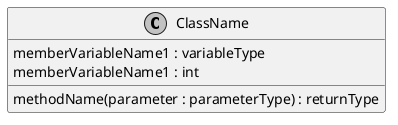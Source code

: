 @startuml
skinparam monochrome true
skinparam classAttributeIconSize 0
class ClassName {
  memberVariableName1 : variableType
  memberVariableName1 : int
  methodName(parameter : parameterType) : returnType
  }
 @enduml
